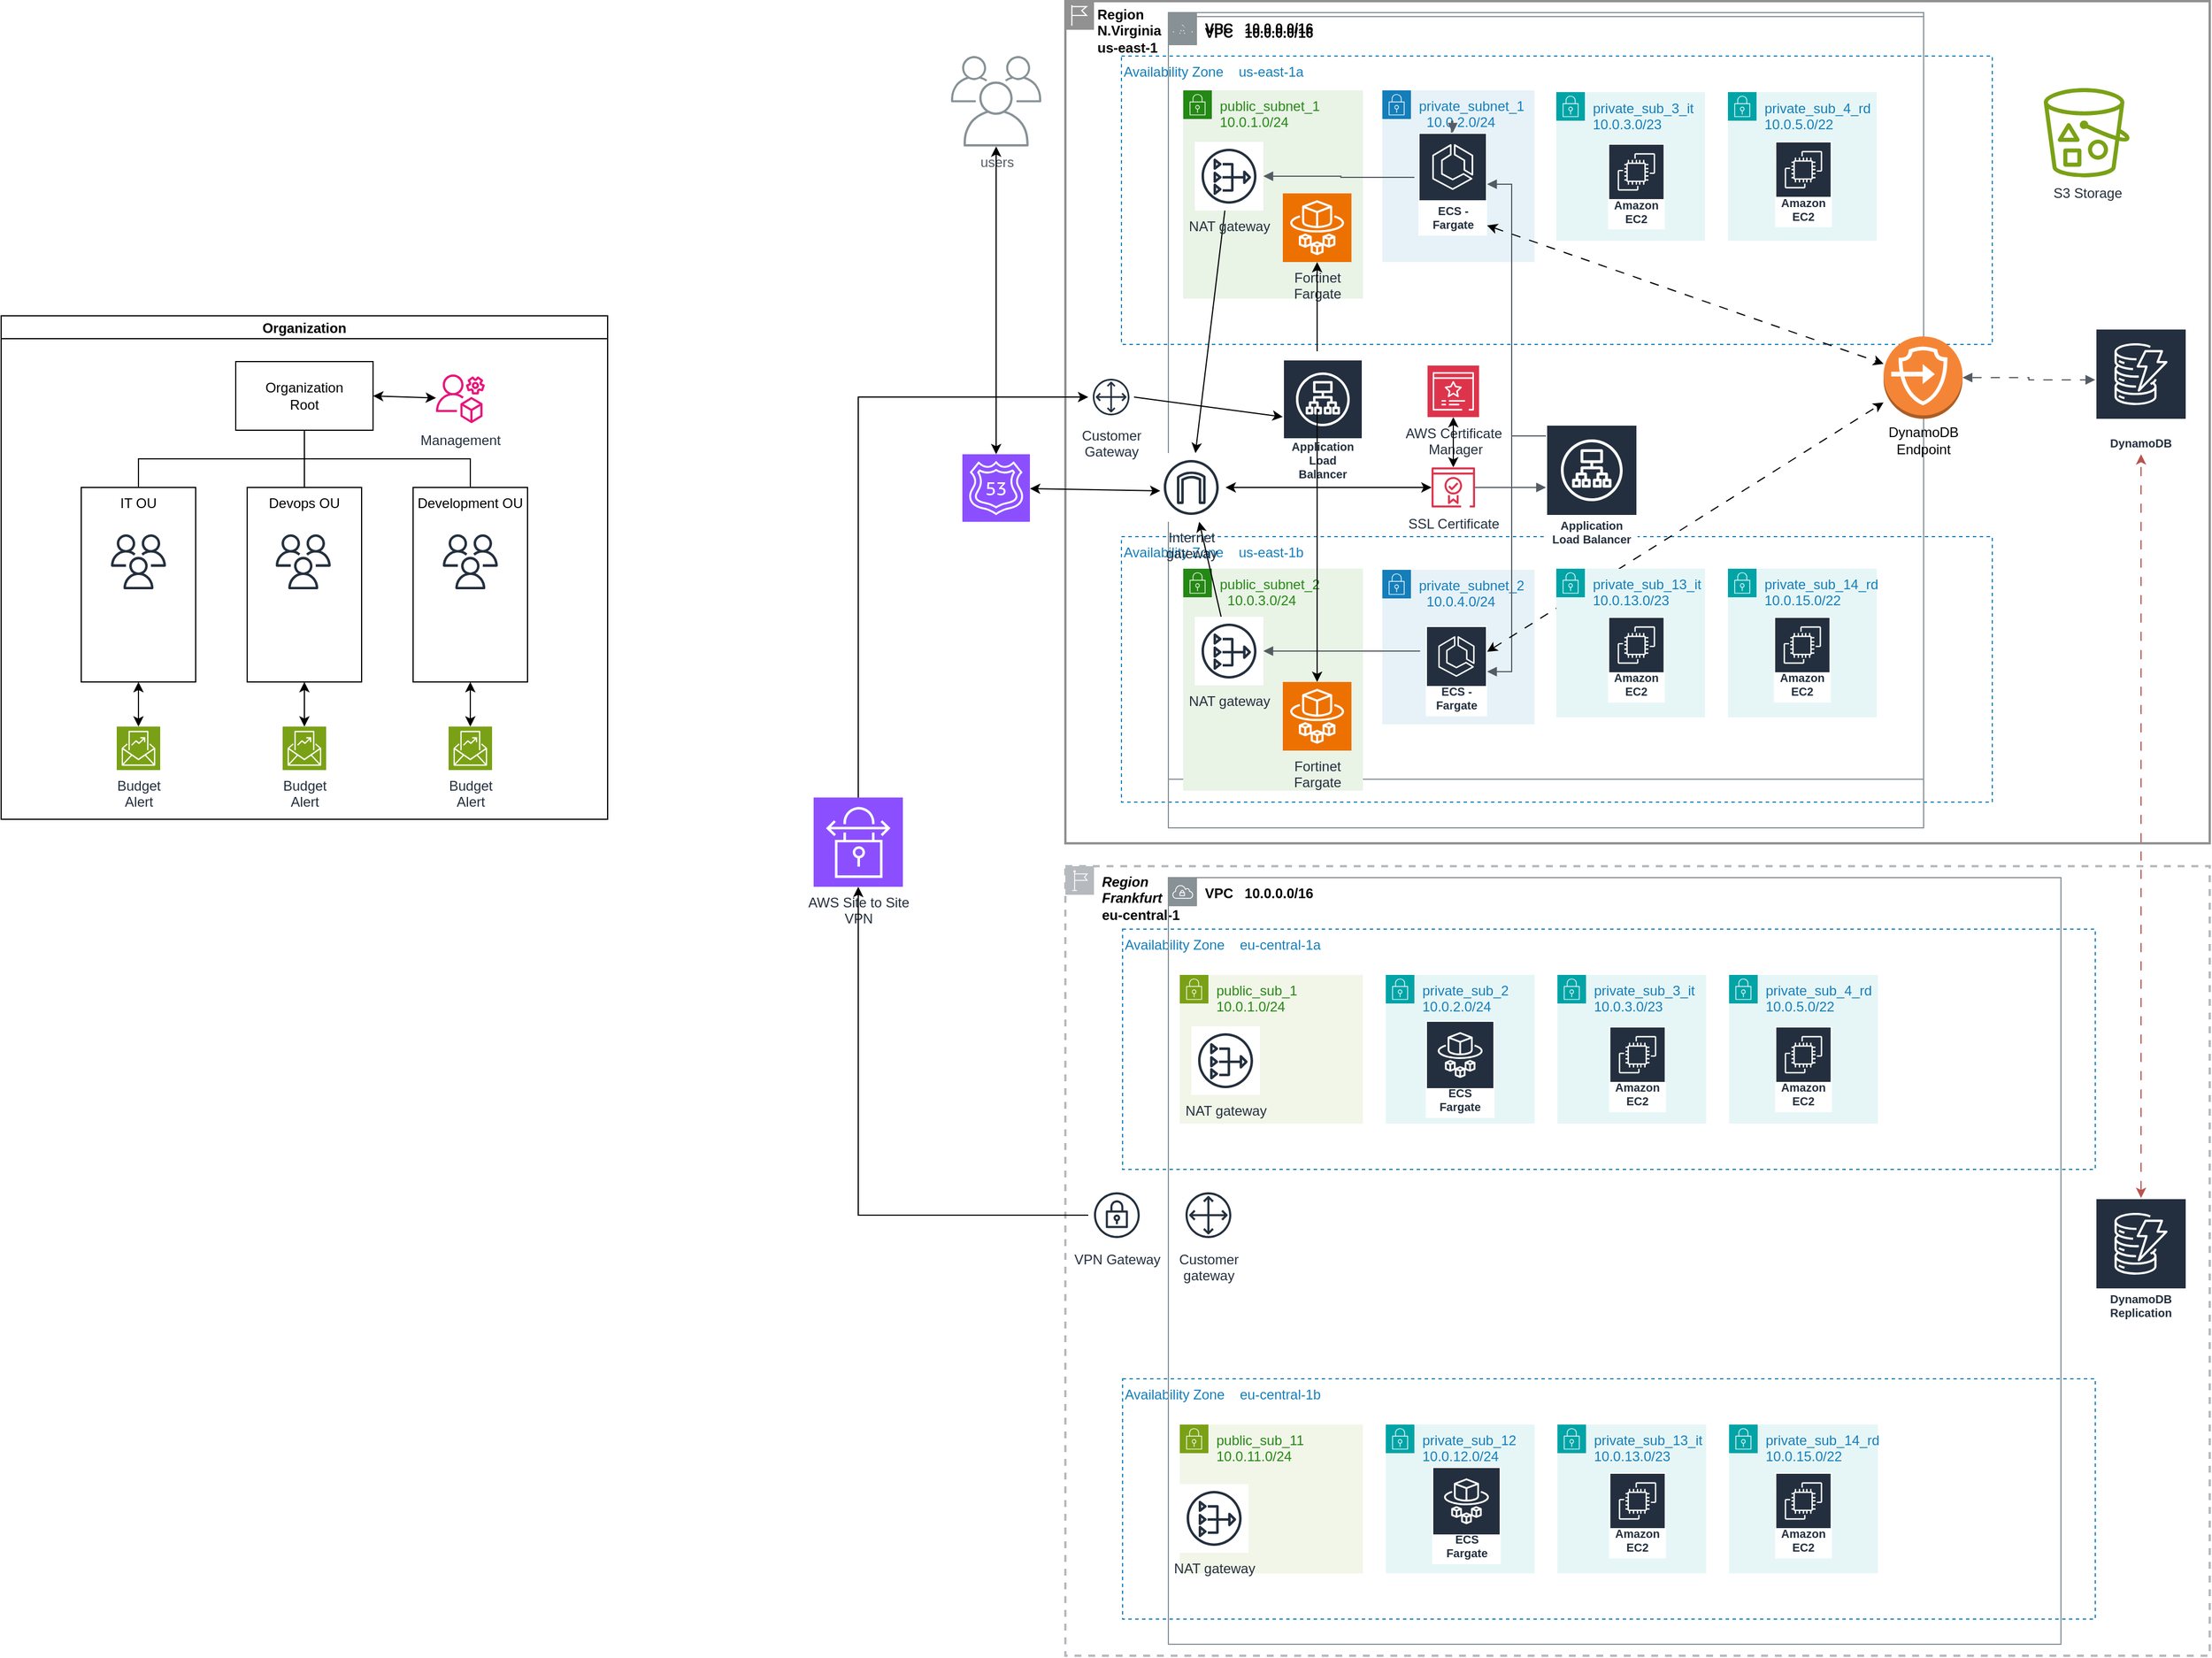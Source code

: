 <mxfile version="24.7.16">
  <diagram name="Page-1" id="aCf4mz3CWXnx07u85e5F">
    <mxGraphModel dx="3513" dy="1090" grid="1" gridSize="10" guides="1" tooltips="1" connect="1" arrows="1" fold="1" page="1" pageScale="1" pageWidth="827" pageHeight="583" math="0" shadow="0">
      <root>
        <mxCell id="0" />
        <mxCell id="1" parent="0" />
        <mxCell id="PfG5eAzSUqIu82yOrAkZ-2" value="&lt;font color=&quot;#000000&quot;&gt;&lt;b&gt;VPC&amp;nbsp; &amp;nbsp;10.0.0.0/16&lt;/b&gt;&lt;/font&gt;" style="sketch=0;outlineConnect=0;gradientColor=none;html=1;whiteSpace=wrap;fontSize=12;fontStyle=0;shape=mxgraph.aws4.group;grIcon=mxgraph.aws4.group_vpc;strokeColor=#879196;fillColor=none;verticalAlign=top;align=left;spacingLeft=30;fontColor=#879196;dashed=0;" parent="1" vertex="1">
          <mxGeometry x="-910" y="54" width="660" height="670" as="geometry" />
        </mxCell>
        <mxCell id="C3LEZmclD4hV7QYWi0aZ-1" value="&lt;b&gt;Region&lt;/b&gt;&lt;div&gt;&lt;b&gt;N.Virginia&lt;/b&gt;&lt;/div&gt;&lt;div&gt;&lt;b&gt;us-east-1&lt;/b&gt;&lt;/div&gt;" style="shape=mxgraph.ibm.box;prType=region;fontStyle=0;verticalAlign=top;align=left;spacingLeft=32;spacingTop=4;fillColor=none;rounded=0;whiteSpace=wrap;html=1;strokeColor=#919191;strokeWidth=2;dashed=0;container=1;spacing=-4;collapsible=0;expand=0;recursiveResize=0;movable=1;" parent="1" vertex="1">
          <mxGeometry x="-1000" y="44" width="1000" height="736" as="geometry" />
        </mxCell>
        <mxCell id="xbgLvKlb90F9djh4Yrgw-6" value="Availability Zone&amp;nbsp; &amp;nbsp;&amp;nbsp;us-east-1a" style="fillColor=none;strokeColor=#147EBA;dashed=1;verticalAlign=top;fontStyle=0;fontColor=#147EBA;whiteSpace=wrap;html=1;align=left;" parent="C3LEZmclD4hV7QYWi0aZ-1" vertex="1">
          <mxGeometry x="49" y="48" width="761" height="252" as="geometry" />
        </mxCell>
        <mxCell id="xbgLvKlb90F9djh4Yrgw-5" value="Availability Zone&amp;nbsp; &amp;nbsp;&amp;nbsp;us-east-1b" style="fillColor=none;strokeColor=#147EBA;dashed=1;verticalAlign=top;fontStyle=0;fontColor=#147EBA;whiteSpace=wrap;html=1;align=left;" parent="C3LEZmclD4hV7QYWi0aZ-1" vertex="1">
          <mxGeometry x="49" y="468" width="761" height="232" as="geometry" />
        </mxCell>
        <mxCell id="C3LEZmclD4hV7QYWi0aZ-2" value="&lt;font color=&quot;#000000&quot;&gt;&lt;b&gt;VPC&amp;nbsp; &amp;nbsp;10.0.0.0/16&lt;/b&gt;&lt;/font&gt;" style="sketch=0;outlineConnect=0;gradientColor=none;html=1;whiteSpace=wrap;fontSize=12;fontStyle=0;shape=mxgraph.aws4.group;grIcon=mxgraph.aws4.group_vpc;strokeColor=#879196;fillColor=none;verticalAlign=top;align=left;spacingLeft=30;fontColor=#879196;dashed=0;" parent="C3LEZmclD4hV7QYWi0aZ-1" vertex="1">
          <mxGeometry x="90" y="13.5" width="660" height="709" as="geometry" />
        </mxCell>
        <mxCell id="C3LEZmclD4hV7QYWi0aZ-3" value="Internet&#xa;gateway" style="sketch=0;outlineConnect=0;fontColor=#232F3E;gradientColor=none;strokeColor=#232F3E;fillColor=#ffffff;dashed=0;verticalLabelPosition=bottom;verticalAlign=top;align=center;html=1;fontSize=12;fontStyle=0;aspect=fixed;shape=mxgraph.aws4.resourceIcon;resIcon=mxgraph.aws4.internet_gateway;" parent="C3LEZmclD4hV7QYWi0aZ-1" vertex="1">
          <mxGeometry x="80" y="395" width="60" height="60" as="geometry" />
        </mxCell>
        <mxCell id="C3LEZmclD4hV7QYWi0aZ-4" value="Application Load Balancer" style="sketch=0;outlineConnect=0;fontColor=#232F3E;gradientColor=none;strokeColor=#ffffff;fillColor=#232F3E;dashed=0;verticalLabelPosition=middle;verticalAlign=bottom;align=center;html=1;whiteSpace=wrap;fontSize=10;fontStyle=1;spacing=3;shape=mxgraph.aws4.productIcon;prIcon=mxgraph.aws4.application_load_balancer;" parent="C3LEZmclD4hV7QYWi0aZ-1" vertex="1">
          <mxGeometry x="420" y="370.0" width="80" height="110" as="geometry" />
        </mxCell>
        <mxCell id="C3LEZmclD4hV7QYWi0aZ-5" value="public_subnet_1&amp;nbsp; &amp;nbsp; 10.0.1.0/24" style="points=[[0,0],[0.25,0],[0.5,0],[0.75,0],[1,0],[1,0.25],[1,0.5],[1,0.75],[1,1],[0.75,1],[0.5,1],[0.25,1],[0,1],[0,0.75],[0,0.5],[0,0.25]];outlineConnect=0;gradientColor=none;html=1;whiteSpace=wrap;fontSize=12;fontStyle=0;container=1;pointerEvents=0;collapsible=0;recursiveResize=0;shape=mxgraph.aws4.group;grIcon=mxgraph.aws4.group_security_group;grStroke=0;strokeColor=#248814;fillColor=#E9F3E6;verticalAlign=top;align=left;spacingLeft=30;fontColor=#248814;dashed=0;" parent="C3LEZmclD4hV7QYWi0aZ-1" vertex="1">
          <mxGeometry x="103" y="78" width="157" height="182" as="geometry" />
        </mxCell>
        <mxCell id="C3LEZmclD4hV7QYWi0aZ-6" value="public_subnet_2&amp;nbsp; &amp;nbsp;&amp;nbsp;10.0.3.0/24" style="points=[[0,0],[0.25,0],[0.5,0],[0.75,0],[1,0],[1,0.25],[1,0.5],[1,0.75],[1,1],[0.75,1],[0.5,1],[0.25,1],[0,1],[0,0.75],[0,0.5],[0,0.25]];outlineConnect=0;gradientColor=none;html=1;whiteSpace=wrap;fontSize=12;fontStyle=0;container=1;pointerEvents=0;collapsible=0;recursiveResize=0;shape=mxgraph.aws4.group;grIcon=mxgraph.aws4.group_security_group;grStroke=0;strokeColor=#248814;fillColor=#E9F3E6;verticalAlign=top;align=left;spacingLeft=30;fontColor=#248814;dashed=0;" parent="C3LEZmclD4hV7QYWi0aZ-1" vertex="1">
          <mxGeometry x="103" y="496" width="157" height="194" as="geometry" />
        </mxCell>
        <mxCell id="05DJVi1TkWHC4ERA7Z5K-2" value="Fortinet&lt;div&gt;&lt;span style=&quot;background-color: initial;&quot;&gt;Fargate&lt;/span&gt;&lt;/div&gt;" style="sketch=0;points=[[0,0,0],[0.25,0,0],[0.5,0,0],[0.75,0,0],[1,0,0],[0,1,0],[0.25,1,0],[0.5,1,0],[0.75,1,0],[1,1,0],[0,0.25,0],[0,0.5,0],[0,0.75,0],[1,0.25,0],[1,0.5,0],[1,0.75,0]];outlineConnect=0;fontColor=#232F3E;fillColor=#ED7100;strokeColor=#ffffff;dashed=0;verticalLabelPosition=bottom;verticalAlign=top;align=center;html=1;fontSize=12;fontStyle=0;aspect=fixed;shape=mxgraph.aws4.resourceIcon;resIcon=mxgraph.aws4.fargate;" vertex="1" parent="C3LEZmclD4hV7QYWi0aZ-6">
          <mxGeometry x="87" y="99" width="60" height="60" as="geometry" />
        </mxCell>
        <mxCell id="C3LEZmclD4hV7QYWi0aZ-9" value="private_subnet_1&amp;nbsp; &amp;nbsp;&amp;nbsp;10.0.2.0/24" style="points=[[0,0],[0.25,0],[0.5,0],[0.75,0],[1,0],[1,0.25],[1,0.5],[1,0.75],[1,1],[0.75,1],[0.5,1],[0.25,1],[0,1],[0,0.75],[0,0.5],[0,0.25]];outlineConnect=0;gradientColor=none;html=1;whiteSpace=wrap;fontSize=12;fontStyle=0;container=1;pointerEvents=0;collapsible=0;recursiveResize=0;shape=mxgraph.aws4.group;grIcon=mxgraph.aws4.group_security_group;grStroke=0;strokeColor=#147EBA;fillColor=#E6F2F8;verticalAlign=top;align=left;spacingLeft=30;fontColor=#147EBA;dashed=0;" parent="C3LEZmclD4hV7QYWi0aZ-1" vertex="1">
          <mxGeometry x="277" y="78" width="133" height="150" as="geometry" />
        </mxCell>
        <mxCell id="C3LEZmclD4hV7QYWi0aZ-24" value="" style="edgeStyle=orthogonalEdgeStyle;html=1;endArrow=none;elbow=vertical;startArrow=block;startFill=1;strokeColor=#545B64;rounded=0;" parent="C3LEZmclD4hV7QYWi0aZ-9" source="C3LEZmclD4hV7QYWi0aZ-10" edge="1">
          <mxGeometry width="100" relative="1" as="geometry">
            <mxPoint x="-90" y="64.5" as="sourcePoint" />
            <mxPoint x="60" y="64.5" as="targetPoint" />
            <Array as="points" />
          </mxGeometry>
        </mxCell>
        <mxCell id="C3LEZmclD4hV7QYWi0aZ-10" value="ECS - Fargate" style="sketch=0;outlineConnect=0;fontColor=#232F3E;gradientColor=none;strokeColor=#ffffff;fillColor=#232F3E;dashed=0;verticalLabelPosition=middle;verticalAlign=bottom;align=center;html=1;whiteSpace=wrap;fontSize=10;fontStyle=1;spacing=3;shape=mxgraph.aws4.productIcon;prIcon=mxgraph.aws4.ecs;" parent="C3LEZmclD4hV7QYWi0aZ-9" vertex="1">
          <mxGeometry x="31.5" y="37" width="60" height="90" as="geometry" />
        </mxCell>
        <mxCell id="C3LEZmclD4hV7QYWi0aZ-11" value="DynamoDB" style="sketch=0;outlineConnect=0;fontColor=#232F3E;gradientColor=none;strokeColor=#ffffff;fillColor=#232F3E;dashed=0;verticalLabelPosition=middle;verticalAlign=bottom;align=center;html=1;whiteSpace=wrap;fontSize=10;fontStyle=1;spacing=3;shape=mxgraph.aws4.productIcon;prIcon=mxgraph.aws4.dynamodb;" parent="C3LEZmclD4hV7QYWi0aZ-1" vertex="1">
          <mxGeometry x="900" y="286" width="80" height="110" as="geometry" />
        </mxCell>
        <mxCell id="C3LEZmclD4hV7QYWi0aZ-14" value="" style="group" parent="C3LEZmclD4hV7QYWi0aZ-1" vertex="1" connectable="0">
          <mxGeometry x="715" y="293" width="69" height="106" as="geometry" />
        </mxCell>
        <mxCell id="C3LEZmclD4hV7QYWi0aZ-12" value="" style="outlineConnect=0;dashed=0;verticalLabelPosition=bottom;verticalAlign=top;align=center;html=1;shape=mxgraph.aws3.endpoints;fillColor=#F58536;gradientColor=none;" parent="C3LEZmclD4hV7QYWi0aZ-14" vertex="1">
          <mxGeometry width="69" height="72" as="geometry" />
        </mxCell>
        <mxCell id="C3LEZmclD4hV7QYWi0aZ-13" value="DynamoDB Endpoint" style="text;html=1;strokeColor=none;fillColor=none;align=center;verticalAlign=middle;whiteSpace=wrap;rounded=0;" parent="C3LEZmclD4hV7QYWi0aZ-14" vertex="1">
          <mxGeometry x="4.5" y="76" width="60" height="30" as="geometry" />
        </mxCell>
        <mxCell id="C3LEZmclD4hV7QYWi0aZ-15" value="private_subnet_2&amp;nbsp; &amp;nbsp;&amp;nbsp;10.0.4.0/24" style="points=[[0,0],[0.25,0],[0.5,0],[0.75,0],[1,0],[1,0.25],[1,0.5],[1,0.75],[1,1],[0.75,1],[0.5,1],[0.25,1],[0,1],[0,0.75],[0,0.5],[0,0.25]];outlineConnect=0;gradientColor=none;html=1;whiteSpace=wrap;fontSize=12;fontStyle=0;container=1;pointerEvents=0;collapsible=0;recursiveResize=0;shape=mxgraph.aws4.group;grIcon=mxgraph.aws4.group_security_group;grStroke=0;strokeColor=#147EBA;fillColor=#E6F2F8;verticalAlign=top;align=left;spacingLeft=30;fontColor=#147EBA;dashed=0;" parent="C3LEZmclD4hV7QYWi0aZ-1" vertex="1">
          <mxGeometry x="277" y="497" width="133" height="135" as="geometry" />
        </mxCell>
        <mxCell id="C3LEZmclD4hV7QYWi0aZ-16" value="ECS - Fargate" style="sketch=0;outlineConnect=0;fontColor=#232F3E;gradientColor=none;strokeColor=#ffffff;fillColor=#232F3E;dashed=0;verticalLabelPosition=middle;verticalAlign=bottom;align=center;html=1;whiteSpace=wrap;fontSize=10;fontStyle=1;spacing=3;shape=mxgraph.aws4.productIcon;prIcon=mxgraph.aws4.ecs;" parent="C3LEZmclD4hV7QYWi0aZ-15" vertex="1">
          <mxGeometry x="38" y="49" width="53.5" height="79" as="geometry" />
        </mxCell>
        <mxCell id="C3LEZmclD4hV7QYWi0aZ-19" value="" style="edgeStyle=orthogonalEdgeStyle;html=1;endArrow=block;elbow=vertical;startArrow=none;endFill=1;strokeColor=#545B64;rounded=0;" parent="C3LEZmclD4hV7QYWi0aZ-1" source="xbgLvKlb90F9djh4Yrgw-1" target="C3LEZmclD4hV7QYWi0aZ-4" edge="1">
          <mxGeometry width="100" relative="1" as="geometry">
            <mxPoint x="230" y="283" as="sourcePoint" />
            <mxPoint x="190" y="270" as="targetPoint" />
          </mxGeometry>
        </mxCell>
        <mxCell id="C3LEZmclD4hV7QYWi0aZ-20" value="" style="edgeStyle=orthogonalEdgeStyle;html=1;endArrow=block;elbow=vertical;startArrow=none;endFill=1;strokeColor=#545B64;rounded=0;" parent="C3LEZmclD4hV7QYWi0aZ-1" source="C3LEZmclD4hV7QYWi0aZ-4" target="C3LEZmclD4hV7QYWi0aZ-10" edge="1">
          <mxGeometry width="100" relative="1" as="geometry">
            <mxPoint x="280" y="269.5" as="sourcePoint" />
            <mxPoint x="380" y="269.5" as="targetPoint" />
            <Array as="points">
              <mxPoint x="390" y="380" />
              <mxPoint x="390" y="160" />
            </Array>
          </mxGeometry>
        </mxCell>
        <mxCell id="C3LEZmclD4hV7QYWi0aZ-21" value="" style="edgeStyle=orthogonalEdgeStyle;html=1;endArrow=block;elbow=vertical;startArrow=none;endFill=1;strokeColor=#545B64;rounded=0;" parent="C3LEZmclD4hV7QYWi0aZ-1" source="C3LEZmclD4hV7QYWi0aZ-4" target="C3LEZmclD4hV7QYWi0aZ-16" edge="1">
          <mxGeometry width="100" relative="1" as="geometry">
            <mxPoint x="522.5" y="386" as="sourcePoint" />
            <mxPoint x="390" y="497" as="targetPoint" />
            <Array as="points">
              <mxPoint x="390" y="380" />
              <mxPoint x="390" y="586" />
            </Array>
          </mxGeometry>
        </mxCell>
        <mxCell id="C3LEZmclD4hV7QYWi0aZ-23" value="" style="edgeStyle=orthogonalEdgeStyle;html=1;endArrow=none;elbow=vertical;startArrow=block;startFill=1;strokeColor=#545B64;rounded=0;" parent="C3LEZmclD4hV7QYWi0aZ-1" source="C3LEZmclD4hV7QYWi0aZ-8" edge="1">
          <mxGeometry width="100" relative="1" as="geometry">
            <mxPoint x="248" y="568" as="sourcePoint" />
            <mxPoint x="310" y="568" as="targetPoint" />
            <Array as="points" />
          </mxGeometry>
        </mxCell>
        <mxCell id="C3LEZmclD4hV7QYWi0aZ-29" value="" style="endArrow=classic;startArrow=classic;html=1;rounded=0;flowAnimation=1;" parent="C3LEZmclD4hV7QYWi0aZ-1" source="C3LEZmclD4hV7QYWi0aZ-16" target="C3LEZmclD4hV7QYWi0aZ-12" edge="1">
          <mxGeometry width="50" height="50" relative="1" as="geometry">
            <mxPoint x="500" y="267.5" as="sourcePoint" />
            <mxPoint x="580" y="313" as="targetPoint" />
          </mxGeometry>
        </mxCell>
        <mxCell id="C3LEZmclD4hV7QYWi0aZ-30" value="" style="edgeStyle=orthogonalEdgeStyle;html=1;endArrow=block;elbow=vertical;startArrow=block;startFill=1;endFill=1;strokeColor=#545B64;rounded=0;entryX=0;entryY=0.409;entryDx=0;entryDy=0;entryPerimeter=0;exitX=1;exitY=0.5;exitDx=0;exitDy=0;exitPerimeter=0;flowAnimation=1;" parent="C3LEZmclD4hV7QYWi0aZ-1" source="C3LEZmclD4hV7QYWi0aZ-12" target="C3LEZmclD4hV7QYWi0aZ-11" edge="1">
          <mxGeometry width="100" relative="1" as="geometry">
            <mxPoint x="640" y="290" as="sourcePoint" />
            <mxPoint x="700" y="290" as="targetPoint" />
          </mxGeometry>
        </mxCell>
        <mxCell id="C3LEZmclD4hV7QYWi0aZ-28" value="" style="endArrow=classic;startArrow=classic;html=1;rounded=0;exitX=1;exitY=0.9;exitDx=0;exitDy=0;exitPerimeter=0;flowAnimation=1;" parent="C3LEZmclD4hV7QYWi0aZ-1" source="C3LEZmclD4hV7QYWi0aZ-10" target="C3LEZmclD4hV7QYWi0aZ-12" edge="1">
          <mxGeometry width="50" height="50" relative="1" as="geometry">
            <mxPoint x="490" y="220" as="sourcePoint" />
            <mxPoint x="540" y="170" as="targetPoint" />
          </mxGeometry>
        </mxCell>
        <mxCell id="C3LEZmclD4hV7QYWi0aZ-27" value="" style="endArrow=classic;html=1;rounded=0;" parent="C3LEZmclD4hV7QYWi0aZ-1" source="C3LEZmclD4hV7QYWi0aZ-8" target="C3LEZmclD4hV7QYWi0aZ-3" edge="1">
          <mxGeometry width="50" height="50" relative="1" as="geometry">
            <mxPoint x="200" y="410" as="sourcePoint" />
            <mxPoint x="250" y="360" as="targetPoint" />
          </mxGeometry>
        </mxCell>
        <mxCell id="C3LEZmclD4hV7QYWi0aZ-26" value="" style="endArrow=classic;html=1;rounded=0;" parent="C3LEZmclD4hV7QYWi0aZ-1" source="C3LEZmclD4hV7QYWi0aZ-7" target="C3LEZmclD4hV7QYWi0aZ-3" edge="1">
          <mxGeometry width="50" height="50" relative="1" as="geometry">
            <mxPoint x="200" y="166.25" as="sourcePoint" />
            <mxPoint x="110" y="143.75" as="targetPoint" />
          </mxGeometry>
        </mxCell>
        <mxCell id="xbgLvKlb90F9djh4Yrgw-1" value="SSL Certificate" style="sketch=0;outlineConnect=0;fontColor=#232F3E;gradientColor=none;fillColor=#DD344C;strokeColor=none;dashed=0;verticalLabelPosition=bottom;verticalAlign=top;align=center;html=1;fontSize=12;fontStyle=0;aspect=fixed;pointerEvents=1;shape=mxgraph.aws4.certificate_manager_2;" parent="C3LEZmclD4hV7QYWi0aZ-1" vertex="1">
          <mxGeometry x="320" y="407.46" width="38" height="35.08" as="geometry" />
        </mxCell>
        <mxCell id="xbgLvKlb90F9djh4Yrgw-3" value="" style="endArrow=classic;startArrow=classic;html=1;rounded=0;" parent="C3LEZmclD4hV7QYWi0aZ-1" source="xbgLvKlb90F9djh4Yrgw-1" target="C3LEZmclD4hV7QYWi0aZ-3" edge="1">
          <mxGeometry width="50" height="50" relative="1" as="geometry">
            <mxPoint x="120" y="355" as="sourcePoint" />
            <mxPoint x="-20" y="675" as="targetPoint" />
          </mxGeometry>
        </mxCell>
        <mxCell id="xbgLvKlb90F9djh4Yrgw-2" value="AWS Certificate&lt;div&gt;&amp;nbsp;Manager&lt;/div&gt;" style="sketch=0;points=[[0,0,0],[0.25,0,0],[0.5,0,0],[0.75,0,0],[1,0,0],[0,1,0],[0.25,1,0],[0.5,1,0],[0.75,1,0],[1,1,0],[0,0.25,0],[0,0.5,0],[0,0.75,0],[1,0.25,0],[1,0.5,0],[1,0.75,0]];outlineConnect=0;fontColor=#232F3E;fillColor=#DD344C;strokeColor=#ffffff;dashed=0;verticalLabelPosition=bottom;verticalAlign=top;align=center;html=1;fontSize=12;fontStyle=0;aspect=fixed;shape=mxgraph.aws4.resourceIcon;resIcon=mxgraph.aws4.certificate_manager_3;" parent="C3LEZmclD4hV7QYWi0aZ-1" vertex="1">
          <mxGeometry x="316.5" y="318.5" width="45" height="45" as="geometry" />
        </mxCell>
        <mxCell id="xbgLvKlb90F9djh4Yrgw-4" value="" style="endArrow=classic;startArrow=classic;html=1;rounded=0;" parent="C3LEZmclD4hV7QYWi0aZ-1" source="xbgLvKlb90F9djh4Yrgw-2" target="xbgLvKlb90F9djh4Yrgw-1" edge="1">
          <mxGeometry width="50" height="50" relative="1" as="geometry">
            <mxPoint x="409" y="458" as="sourcePoint" />
            <mxPoint x="459" y="408" as="targetPoint" />
          </mxGeometry>
        </mxCell>
        <mxCell id="VjsCKAV40tYy3i-xvCUT-4" value="S3 Storage" style="sketch=0;outlineConnect=0;fontColor=#232F3E;gradientColor=none;fillColor=#7AA116;strokeColor=none;dashed=0;verticalLabelPosition=bottom;verticalAlign=top;align=center;html=1;fontSize=12;fontStyle=0;aspect=fixed;pointerEvents=1;shape=mxgraph.aws4.bucket_with_objects;" parent="C3LEZmclD4hV7QYWi0aZ-1" vertex="1">
          <mxGeometry x="855" y="76" width="75" height="78" as="geometry" />
        </mxCell>
        <mxCell id="C3LEZmclD4hV7QYWi0aZ-7" value="NAT gateway" style="sketch=0;outlineConnect=0;fontColor=#232F3E;gradientColor=none;strokeColor=#232F3E;fillColor=#ffffff;dashed=0;verticalLabelPosition=bottom;verticalAlign=top;align=center;html=1;fontSize=12;fontStyle=0;aspect=fixed;shape=mxgraph.aws4.resourceIcon;resIcon=mxgraph.aws4.nat_gateway;" parent="C3LEZmclD4hV7QYWi0aZ-1" vertex="1">
          <mxGeometry x="113" y="123" width="60" height="60" as="geometry" />
        </mxCell>
        <mxCell id="C3LEZmclD4hV7QYWi0aZ-8" value="NAT gateway" style="sketch=0;outlineConnect=0;fontColor=#232F3E;gradientColor=none;strokeColor=#232F3E;fillColor=#ffffff;dashed=0;verticalLabelPosition=bottom;verticalAlign=top;align=center;html=1;fontSize=12;fontStyle=0;aspect=fixed;shape=mxgraph.aws4.resourceIcon;resIcon=mxgraph.aws4.nat_gateway;" parent="C3LEZmclD4hV7QYWi0aZ-1" vertex="1">
          <mxGeometry x="113" y="538" width="60" height="60" as="geometry" />
        </mxCell>
        <mxCell id="PfG5eAzSUqIu82yOrAkZ-40" value="" style="edgeStyle=orthogonalEdgeStyle;html=1;endArrow=none;elbow=vertical;startArrow=block;startFill=1;strokeColor=#545B64;rounded=0;entryX=-0.058;entryY=0.433;entryDx=0;entryDy=0;entryPerimeter=0;" parent="C3LEZmclD4hV7QYWi0aZ-1" source="C3LEZmclD4hV7QYWi0aZ-7" target="C3LEZmclD4hV7QYWi0aZ-10" edge="1">
          <mxGeometry width="100" relative="1" as="geometry">
            <mxPoint x="248" y="154" as="sourcePoint" />
            <mxPoint x="-386" y="264.5" as="targetPoint" />
            <Array as="points" />
          </mxGeometry>
        </mxCell>
        <mxCell id="PfG5eAzSUqIu82yOrAkZ-41" value="private_&lt;span style=&quot;background-color: initial;&quot;&gt;sub_3_it&lt;/span&gt;&lt;div&gt;&lt;span style=&quot;background-color: initial;&quot;&gt;10.0.3.0/23&lt;/span&gt;&lt;/div&gt;" style="points=[[0,0],[0.25,0],[0.5,0],[0.75,0],[1,0],[1,0.25],[1,0.5],[1,0.75],[1,1],[0.75,1],[0.5,1],[0.25,1],[0,1],[0,0.75],[0,0.5],[0,0.25]];outlineConnect=0;gradientColor=none;html=1;whiteSpace=wrap;fontSize=12;fontStyle=0;container=1;pointerEvents=0;collapsible=0;recursiveResize=0;shape=mxgraph.aws4.group;grIcon=mxgraph.aws4.group_security_group;grStroke=0;strokeColor=#00A4A6;fillColor=#E6F6F7;verticalAlign=top;align=left;spacingLeft=30;fontColor=#147EBA;dashed=0;" parent="C3LEZmclD4hV7QYWi0aZ-1" vertex="1">
          <mxGeometry x="429" y="79.5" width="130" height="130" as="geometry" />
        </mxCell>
        <mxCell id="PfG5eAzSUqIu82yOrAkZ-42" value="Amazon EC2" style="sketch=0;outlineConnect=0;fontColor=#232F3E;gradientColor=none;strokeColor=#ffffff;fillColor=#232F3E;dashed=0;verticalLabelPosition=middle;verticalAlign=bottom;align=center;html=1;whiteSpace=wrap;fontSize=10;fontStyle=1;spacing=3;shape=mxgraph.aws4.productIcon;prIcon=mxgraph.aws4.ec2;" parent="PfG5eAzSUqIu82yOrAkZ-41" vertex="1">
          <mxGeometry x="45.25" y="45" width="49.5" height="75" as="geometry" />
        </mxCell>
        <mxCell id="PfG5eAzSUqIu82yOrAkZ-43" value="private_&lt;span style=&quot;background-color: initial;&quot;&gt;sub_4_rd&lt;/span&gt;&lt;div&gt;&lt;span style=&quot;background-color: initial;&quot;&gt;10.0.5.0/22&lt;/span&gt;&lt;/div&gt;" style="points=[[0,0],[0.25,0],[0.5,0],[0.75,0],[1,0],[1,0.25],[1,0.5],[1,0.75],[1,1],[0.75,1],[0.5,1],[0.25,1],[0,1],[0,0.75],[0,0.5],[0,0.25]];outlineConnect=0;gradientColor=none;html=1;whiteSpace=wrap;fontSize=12;fontStyle=0;container=1;pointerEvents=0;collapsible=0;recursiveResize=0;shape=mxgraph.aws4.group;grIcon=mxgraph.aws4.group_security_group;grStroke=0;strokeColor=#00A4A6;fillColor=#E6F6F7;verticalAlign=top;align=left;spacingLeft=30;fontColor=#147EBA;dashed=0;" parent="C3LEZmclD4hV7QYWi0aZ-1" vertex="1">
          <mxGeometry x="579" y="79.5" width="130" height="130" as="geometry" />
        </mxCell>
        <mxCell id="PfG5eAzSUqIu82yOrAkZ-56" value="Amazon EC2" style="sketch=0;outlineConnect=0;fontColor=#232F3E;gradientColor=none;strokeColor=#ffffff;fillColor=#232F3E;dashed=0;verticalLabelPosition=middle;verticalAlign=bottom;align=center;html=1;whiteSpace=wrap;fontSize=10;fontStyle=1;spacing=3;shape=mxgraph.aws4.productIcon;prIcon=mxgraph.aws4.ec2;" parent="PfG5eAzSUqIu82yOrAkZ-43" vertex="1">
          <mxGeometry x="41.25" y="43" width="49.5" height="75" as="geometry" />
        </mxCell>
        <mxCell id="PfG5eAzSUqIu82yOrAkZ-44" value="private_sub_13_it&lt;div&gt;10.0.13.0/23&lt;/div&gt;" style="points=[[0,0],[0.25,0],[0.5,0],[0.75,0],[1,0],[1,0.25],[1,0.5],[1,0.75],[1,1],[0.75,1],[0.5,1],[0.25,1],[0,1],[0,0.75],[0,0.5],[0,0.25]];outlineConnect=0;gradientColor=none;html=1;whiteSpace=wrap;fontSize=12;fontStyle=0;container=1;pointerEvents=0;collapsible=0;recursiveResize=0;shape=mxgraph.aws4.group;grIcon=mxgraph.aws4.group_security_group;grStroke=0;strokeColor=#00A4A6;fillColor=#E6F6F7;verticalAlign=top;align=left;spacingLeft=30;fontColor=#147EBA;dashed=0;" parent="C3LEZmclD4hV7QYWi0aZ-1" vertex="1">
          <mxGeometry x="429" y="496" width="130" height="130" as="geometry" />
        </mxCell>
        <mxCell id="PfG5eAzSUqIu82yOrAkZ-45" value="Amazon EC2" style="sketch=0;outlineConnect=0;fontColor=#232F3E;gradientColor=none;strokeColor=#ffffff;fillColor=#232F3E;dashed=0;verticalLabelPosition=middle;verticalAlign=bottom;align=center;html=1;whiteSpace=wrap;fontSize=10;fontStyle=1;spacing=3;shape=mxgraph.aws4.productIcon;prIcon=mxgraph.aws4.ec2;" parent="PfG5eAzSUqIu82yOrAkZ-44" vertex="1">
          <mxGeometry x="45.25" y="42" width="49.5" height="75" as="geometry" />
        </mxCell>
        <mxCell id="PfG5eAzSUqIu82yOrAkZ-46" value="private_&lt;span style=&quot;background-color: initial;&quot;&gt;sub_14_rd&lt;/span&gt;&lt;div&gt;&lt;span style=&quot;background-color: initial;&quot;&gt;10.0.15.0/22&lt;/span&gt;&lt;/div&gt;" style="points=[[0,0],[0.25,0],[0.5,0],[0.75,0],[1,0],[1,0.25],[1,0.5],[1,0.75],[1,1],[0.75,1],[0.5,1],[0.25,1],[0,1],[0,0.75],[0,0.5],[0,0.25]];outlineConnect=0;gradientColor=none;html=1;whiteSpace=wrap;fontSize=12;fontStyle=0;container=1;pointerEvents=0;collapsible=0;recursiveResize=0;shape=mxgraph.aws4.group;grIcon=mxgraph.aws4.group_security_group;grStroke=0;strokeColor=#00A4A6;fillColor=#E6F6F7;verticalAlign=top;align=left;spacingLeft=30;fontColor=#147EBA;dashed=0;" parent="C3LEZmclD4hV7QYWi0aZ-1" vertex="1">
          <mxGeometry x="579" y="496" width="130" height="130" as="geometry" />
        </mxCell>
        <mxCell id="PfG5eAzSUqIu82yOrAkZ-47" value="Amazon EC2" style="sketch=0;outlineConnect=0;fontColor=#232F3E;gradientColor=none;strokeColor=#ffffff;fillColor=#232F3E;dashed=0;verticalLabelPosition=middle;verticalAlign=bottom;align=center;html=1;whiteSpace=wrap;fontSize=10;fontStyle=1;spacing=3;shape=mxgraph.aws4.productIcon;prIcon=mxgraph.aws4.ec2;" parent="PfG5eAzSUqIu82yOrAkZ-46" vertex="1">
          <mxGeometry x="40.25" y="42" width="49.5" height="75" as="geometry" />
        </mxCell>
        <mxCell id="PfG5eAzSUqIu82yOrAkZ-49" value="Customer&lt;br&gt;Gateway" style="sketch=0;outlineConnect=0;fontColor=#232F3E;gradientColor=none;strokeColor=#232F3E;fillColor=#ffffff;dashed=0;verticalLabelPosition=bottom;verticalAlign=top;align=center;html=1;fontSize=12;fontStyle=0;aspect=fixed;shape=mxgraph.aws4.resourceIcon;resIcon=mxgraph.aws4.customer_gateway;" parent="C3LEZmclD4hV7QYWi0aZ-1" vertex="1">
          <mxGeometry x="20" y="326" width="40" height="40" as="geometry" />
        </mxCell>
        <mxCell id="05DJVi1TkWHC4ERA7Z5K-1" value="Fortinet&lt;div&gt;Fargate&lt;/div&gt;" style="sketch=0;points=[[0,0,0],[0.25,0,0],[0.5,0,0],[0.75,0,0],[1,0,0],[0,1,0],[0.25,1,0],[0.5,1,0],[0.75,1,0],[1,1,0],[0,0.25,0],[0,0.5,0],[0,0.75,0],[1,0.25,0],[1,0.5,0],[1,0.75,0]];outlineConnect=0;fontColor=#232F3E;fillColor=#ED7100;strokeColor=#ffffff;dashed=0;verticalLabelPosition=bottom;verticalAlign=top;align=center;html=1;fontSize=12;fontStyle=0;aspect=fixed;shape=mxgraph.aws4.resourceIcon;resIcon=mxgraph.aws4.fargate;" vertex="1" parent="C3LEZmclD4hV7QYWi0aZ-1">
          <mxGeometry x="190" y="168" width="60" height="60" as="geometry" />
        </mxCell>
        <mxCell id="05DJVi1TkWHC4ERA7Z5K-4" value="&lt;div&gt;&lt;br&gt;&lt;/div&gt;Application Load Balancer" style="sketch=0;outlineConnect=0;fontColor=#232F3E;gradientColor=none;strokeColor=#ffffff;fillColor=#232F3E;dashed=0;verticalLabelPosition=middle;verticalAlign=bottom;align=center;html=1;whiteSpace=wrap;fontSize=10;fontStyle=1;spacing=3;shape=mxgraph.aws4.productIcon;prIcon=mxgraph.aws4.application_load_balancer;" vertex="1" parent="C3LEZmclD4hV7QYWi0aZ-1">
          <mxGeometry x="190" y="313" width="70" height="110" as="geometry" />
        </mxCell>
        <mxCell id="05DJVi1TkWHC4ERA7Z5K-5" value="" style="endArrow=classic;html=1;rounded=0;exitX=1;exitY=0.5;exitDx=0;exitDy=0;exitPerimeter=0;" edge="1" parent="C3LEZmclD4hV7QYWi0aZ-1" source="PfG5eAzSUqIu82yOrAkZ-49" target="05DJVi1TkWHC4ERA7Z5K-4">
          <mxGeometry width="50" height="50" relative="1" as="geometry">
            <mxPoint x="100" y="596" as="sourcePoint" />
            <mxPoint x="150" y="366" as="targetPoint" />
          </mxGeometry>
        </mxCell>
        <mxCell id="05DJVi1TkWHC4ERA7Z5K-7" value="" style="endArrow=classic;html=1;rounded=0;" edge="1" parent="C3LEZmclD4hV7QYWi0aZ-1" target="05DJVi1TkWHC4ERA7Z5K-1">
          <mxGeometry width="50" height="50" relative="1" as="geometry">
            <mxPoint x="220" y="306" as="sourcePoint" />
            <mxPoint x="277" y="240" as="targetPoint" />
          </mxGeometry>
        </mxCell>
        <mxCell id="05DJVi1TkWHC4ERA7Z5K-8" value="" style="endArrow=classic;html=1;rounded=0;entryX=0.5;entryY=0;entryDx=0;entryDy=0;entryPerimeter=0;" edge="1" parent="C3LEZmclD4hV7QYWi0aZ-1" target="05DJVi1TkWHC4ERA7Z5K-2">
          <mxGeometry width="50" height="50" relative="1" as="geometry">
            <mxPoint x="220" y="356" as="sourcePoint" />
            <mxPoint x="270" y="306" as="targetPoint" />
          </mxGeometry>
        </mxCell>
        <mxCell id="VjsCKAV40tYy3i-xvCUT-1" value="&lt;i style=&quot;&quot;&gt;&lt;font color=&quot;#000000&quot;&gt;&lt;b&gt;Region&lt;/b&gt;&lt;/font&gt;&lt;/i&gt;&lt;div&gt;&lt;font color=&quot;#000000&quot;&gt;&lt;b&gt;&lt;i&gt;Frankfurt&lt;br&gt;&lt;/i&gt;&lt;/b&gt;&lt;/font&gt;&lt;div&gt;&lt;font color=&quot;#000000&quot;&gt;&lt;b&gt;eu-central-1&lt;/b&gt;&lt;/font&gt;&lt;/div&gt;&lt;/div&gt;" style="sketch=0;outlineConnect=0;gradientColor=none;html=1;whiteSpace=wrap;fontSize=12;fontStyle=0;shape=mxgraph.aws4.group;grIcon=mxgraph.aws4.group_region;strokeColor=#B6BABF;fillColor=none;verticalAlign=top;align=left;spacingLeft=30;fontColor=#B6BABF;dashed=1;strokeWidth=2;" parent="1" vertex="1">
          <mxGeometry x="-1000" y="800" width="1000" height="690" as="geometry" />
        </mxCell>
        <mxCell id="PfG5eAzSUqIu82yOrAkZ-5" value="Availability Zone&amp;nbsp; &amp;nbsp; eu-central-1b" style="fillColor=none;strokeColor=#147EBA;dashed=1;verticalAlign=top;fontStyle=0;fontColor=#147EBA;whiteSpace=wrap;html=1;align=left;" parent="1" vertex="1">
          <mxGeometry x="-950" y="1248" width="850" height="210" as="geometry" />
        </mxCell>
        <mxCell id="PfG5eAzSUqIu82yOrAkZ-4" value="Availability Zone&amp;nbsp; &amp;nbsp; eu-central-1a" style="fillColor=none;strokeColor=#147EBA;dashed=1;verticalAlign=top;fontStyle=0;fontColor=#147EBA;whiteSpace=wrap;html=1;align=left;" parent="1" vertex="1">
          <mxGeometry x="-950" y="855" width="850" height="210" as="geometry" />
        </mxCell>
        <mxCell id="PfG5eAzSUqIu82yOrAkZ-3" value="&lt;font color=&quot;#000000&quot;&gt;&lt;b&gt;VPC&amp;nbsp; &amp;nbsp;10.0.0.0/16&lt;/b&gt;&lt;/font&gt;" style="sketch=0;outlineConnect=0;gradientColor=none;html=1;whiteSpace=wrap;fontSize=12;fontStyle=0;shape=mxgraph.aws4.group;grIcon=mxgraph.aws4.group_vpc;strokeColor=#879196;fillColor=none;verticalAlign=top;align=left;spacingLeft=30;fontColor=#879196;dashed=0;" parent="1" vertex="1">
          <mxGeometry x="-910" y="810" width="780" height="670" as="geometry" />
        </mxCell>
        <mxCell id="C3LEZmclD4hV7QYWi0aZ-31" value="users" style="sketch=0;outlineConnect=0;gradientColor=none;fontColor=#545B64;strokeColor=none;fillColor=#879196;dashed=0;verticalLabelPosition=bottom;verticalAlign=top;align=center;html=1;fontSize=12;fontStyle=0;aspect=fixed;shape=mxgraph.aws4.illustration_users;pointerEvents=1" parent="1" vertex="1">
          <mxGeometry x="-1100" y="92" width="79" height="79" as="geometry" />
        </mxCell>
        <mxCell id="2mT4hJTFJCS7-FjS-mQA-1" value="" style="sketch=0;points=[[0,0,0],[0.25,0,0],[0.5,0,0],[0.75,0,0],[1,0,0],[0,1,0],[0.25,1,0],[0.5,1,0],[0.75,1,0],[1,1,0],[0,0.25,0],[0,0.5,0],[0,0.75,0],[1,0.25,0],[1,0.5,0],[1,0.75,0]];outlineConnect=0;fontColor=#232F3E;fillColor=#8C4FFF;strokeColor=#ffffff;dashed=0;verticalLabelPosition=bottom;verticalAlign=top;align=center;html=1;fontSize=12;fontStyle=0;aspect=fixed;shape=mxgraph.aws4.resourceIcon;resIcon=mxgraph.aws4.route_53;" parent="1" vertex="1">
          <mxGeometry x="-1090" y="440" width="59" height="59" as="geometry" />
        </mxCell>
        <mxCell id="2mT4hJTFJCS7-FjS-mQA-2" value="" style="endArrow=classic;startArrow=classic;html=1;rounded=0;entryX=0.5;entryY=0;entryDx=0;entryDy=0;entryPerimeter=0;" parent="1" source="C3LEZmclD4hV7QYWi0aZ-31" target="2mT4hJTFJCS7-FjS-mQA-1" edge="1">
          <mxGeometry width="50" height="50" relative="1" as="geometry">
            <mxPoint x="-1251" y="242" as="sourcePoint" />
            <mxPoint x="-1191" y="317" as="targetPoint" />
          </mxGeometry>
        </mxCell>
        <mxCell id="2mT4hJTFJCS7-FjS-mQA-3" value="" style="endArrow=classic;startArrow=classic;html=1;rounded=0;entryX=0.05;entryY=0.55;entryDx=0;entryDy=0;entryPerimeter=0;" parent="1" source="2mT4hJTFJCS7-FjS-mQA-1" target="C3LEZmclD4hV7QYWi0aZ-3" edge="1">
          <mxGeometry width="50" height="50" relative="1" as="geometry">
            <mxPoint x="-1240" y="320" as="sourcePoint" />
            <mxPoint x="-1151" y="321" as="targetPoint" />
          </mxGeometry>
        </mxCell>
        <mxCell id="xbgLvKlb90F9djh4Yrgw-9" value="Organization" style="swimlane;startSize=20;horizontal=1;containerType=tree;newEdgeStyle={&quot;edgeStyle&quot;:&quot;elbowEdgeStyle&quot;,&quot;startArrow&quot;:&quot;none&quot;,&quot;endArrow&quot;:&quot;none&quot;};" parent="1" vertex="1">
          <mxGeometry x="-1930" y="319" width="530" height="440" as="geometry">
            <mxRectangle x="-520" y="800" width="90" height="30" as="alternateBounds" />
          </mxGeometry>
        </mxCell>
        <mxCell id="xbgLvKlb90F9djh4Yrgw-10" value="" style="edgeStyle=elbowEdgeStyle;elbow=vertical;sourcePerimeterSpacing=0;targetPerimeterSpacing=0;startArrow=none;endArrow=none;rounded=0;curved=0;" parent="xbgLvKlb90F9djh4Yrgw-9" source="xbgLvKlb90F9djh4Yrgw-12" target="xbgLvKlb90F9djh4Yrgw-13" edge="1">
          <mxGeometry relative="1" as="geometry" />
        </mxCell>
        <mxCell id="xbgLvKlb90F9djh4Yrgw-11" value="" style="edgeStyle=elbowEdgeStyle;elbow=vertical;sourcePerimeterSpacing=0;targetPerimeterSpacing=0;startArrow=none;endArrow=none;rounded=0;curved=0;" parent="xbgLvKlb90F9djh4Yrgw-9" source="xbgLvKlb90F9djh4Yrgw-12" target="xbgLvKlb90F9djh4Yrgw-14" edge="1">
          <mxGeometry relative="1" as="geometry" />
        </mxCell>
        <UserObject label="Organization&lt;div&gt;Root&lt;/div&gt;" treeRoot="1" id="xbgLvKlb90F9djh4Yrgw-12">
          <mxCell style="whiteSpace=wrap;html=1;align=center;treeFolding=1;treeMoving=1;newEdgeStyle={&quot;edgeStyle&quot;:&quot;elbowEdgeStyle&quot;,&quot;startArrow&quot;:&quot;none&quot;,&quot;endArrow&quot;:&quot;none&quot;};" parent="xbgLvKlb90F9djh4Yrgw-9" vertex="1">
            <mxGeometry x="205" y="40" width="120" height="60" as="geometry" />
          </mxCell>
        </UserObject>
        <mxCell id="xbgLvKlb90F9djh4Yrgw-13" value="IT OU" style="whiteSpace=wrap;html=1;align=center;verticalAlign=top;treeFolding=1;treeMoving=1;newEdgeStyle={&quot;edgeStyle&quot;:&quot;elbowEdgeStyle&quot;,&quot;startArrow&quot;:&quot;none&quot;,&quot;endArrow&quot;:&quot;none&quot;};" parent="xbgLvKlb90F9djh4Yrgw-9" vertex="1">
          <mxGeometry x="70" y="150" width="100" height="170" as="geometry" />
        </mxCell>
        <mxCell id="xbgLvKlb90F9djh4Yrgw-14" value="Devops&amp;nbsp;OU" style="whiteSpace=wrap;html=1;align=center;verticalAlign=top;treeFolding=1;treeMoving=1;newEdgeStyle={&quot;edgeStyle&quot;:&quot;elbowEdgeStyle&quot;,&quot;startArrow&quot;:&quot;none&quot;,&quot;endArrow&quot;:&quot;none&quot;};" parent="xbgLvKlb90F9djh4Yrgw-9" vertex="1">
          <mxGeometry x="215" y="150" width="100" height="170" as="geometry" />
        </mxCell>
        <mxCell id="xbgLvKlb90F9djh4Yrgw-15" value="&lt;div style=&quot;&quot;&gt;&lt;span style=&quot;background-color: initial;&quot;&gt;Development&amp;nbsp;OU&lt;/span&gt;&lt;/div&gt;" style="whiteSpace=wrap;html=1;align=center;verticalAlign=top;treeFolding=1;treeMoving=1;newEdgeStyle={&quot;edgeStyle&quot;:&quot;elbowEdgeStyle&quot;,&quot;startArrow&quot;:&quot;none&quot;,&quot;endArrow&quot;:&quot;none&quot;};imageAspect=1;" parent="xbgLvKlb90F9djh4Yrgw-9" vertex="1">
          <mxGeometry x="360" y="150" width="100" height="170" as="geometry" />
        </mxCell>
        <mxCell id="xbgLvKlb90F9djh4Yrgw-16" value="" style="edgeStyle=elbowEdgeStyle;elbow=vertical;sourcePerimeterSpacing=0;targetPerimeterSpacing=0;startArrow=none;endArrow=none;rounded=0;curved=0;" parent="xbgLvKlb90F9djh4Yrgw-9" source="xbgLvKlb90F9djh4Yrgw-12" target="xbgLvKlb90F9djh4Yrgw-15" edge="1">
          <mxGeometry relative="1" as="geometry">
            <mxPoint x="265" y="100" as="sourcePoint" />
            <mxPoint x="335" y="140" as="targetPoint" />
          </mxGeometry>
        </mxCell>
        <mxCell id="xbgLvKlb90F9djh4Yrgw-8" value="Management" style="sketch=0;outlineConnect=0;fontColor=#232F3E;gradientColor=none;fillColor=#E7157B;strokeColor=none;dashed=0;verticalLabelPosition=bottom;verticalAlign=top;align=center;html=1;fontSize=12;fontStyle=0;aspect=fixed;pointerEvents=1;shape=mxgraph.aws4.organizations_management_account;" parent="xbgLvKlb90F9djh4Yrgw-9" vertex="1">
          <mxGeometry x="380" y="50" width="42.7" height="45" as="geometry" />
        </mxCell>
        <mxCell id="xbgLvKlb90F9djh4Yrgw-17" value="" style="sketch=0;outlineConnect=0;fontColor=#232F3E;gradientColor=none;fillColor=#232F3D;strokeColor=none;dashed=0;verticalLabelPosition=bottom;verticalAlign=top;align=center;html=1;fontSize=12;fontStyle=0;aspect=fixed;pointerEvents=1;shape=mxgraph.aws4.users;" parent="xbgLvKlb90F9djh4Yrgw-9" vertex="1">
          <mxGeometry x="386" y="191" width="48" height="48" as="geometry" />
        </mxCell>
        <mxCell id="xbgLvKlb90F9djh4Yrgw-18" value="" style="sketch=0;outlineConnect=0;fontColor=#232F3E;gradientColor=none;fillColor=#232F3D;strokeColor=none;dashed=0;verticalLabelPosition=bottom;verticalAlign=top;align=center;html=1;fontSize=12;fontStyle=0;aspect=fixed;pointerEvents=1;shape=mxgraph.aws4.users;" parent="xbgLvKlb90F9djh4Yrgw-9" vertex="1">
          <mxGeometry x="240" y="191" width="48" height="48" as="geometry" />
        </mxCell>
        <mxCell id="xbgLvKlb90F9djh4Yrgw-19" value="" style="sketch=0;outlineConnect=0;fontColor=#232F3E;gradientColor=none;fillColor=#232F3D;strokeColor=none;dashed=0;verticalLabelPosition=bottom;verticalAlign=top;align=center;html=1;fontSize=12;fontStyle=0;aspect=fixed;pointerEvents=1;shape=mxgraph.aws4.users;" parent="xbgLvKlb90F9djh4Yrgw-9" vertex="1">
          <mxGeometry x="96" y="191" width="48" height="48" as="geometry" />
        </mxCell>
        <mxCell id="xbgLvKlb90F9djh4Yrgw-20" value="" style="endArrow=classic;startArrow=classic;html=1;rounded=0;exitX=1;exitY=0.5;exitDx=0;exitDy=0;" parent="xbgLvKlb90F9djh4Yrgw-9" source="xbgLvKlb90F9djh4Yrgw-12" target="xbgLvKlb90F9djh4Yrgw-8" edge="1">
          <mxGeometry width="50" height="50" relative="1" as="geometry">
            <mxPoint x="360" y="200" as="sourcePoint" />
            <mxPoint x="410" y="150" as="targetPoint" />
          </mxGeometry>
        </mxCell>
        <mxCell id="xbgLvKlb90F9djh4Yrgw-21" value="Budget&lt;div&gt;Alert&lt;/div&gt;" style="sketch=0;points=[[0,0,0],[0.25,0,0],[0.5,0,0],[0.75,0,0],[1,0,0],[0,1,0],[0.25,1,0],[0.5,1,0],[0.75,1,0],[1,1,0],[0,0.25,0],[0,0.5,0],[0,0.75,0],[1,0.25,0],[1,0.5,0],[1,0.75,0]];outlineConnect=0;fontColor=#232F3E;fillColor=#7AA116;strokeColor=#ffffff;dashed=0;verticalLabelPosition=bottom;verticalAlign=top;align=center;html=1;fontSize=12;fontStyle=0;aspect=fixed;shape=mxgraph.aws4.resourceIcon;resIcon=mxgraph.aws4.budgets_2;" parent="xbgLvKlb90F9djh4Yrgw-9" vertex="1">
          <mxGeometry x="101" y="359" width="38" height="38" as="geometry" />
        </mxCell>
        <mxCell id="xbgLvKlb90F9djh4Yrgw-22" value="Budget&lt;div&gt;Alert&lt;/div&gt;" style="sketch=0;points=[[0,0,0],[0.25,0,0],[0.5,0,0],[0.75,0,0],[1,0,0],[0,1,0],[0.25,1,0],[0.5,1,0],[0.75,1,0],[1,1,0],[0,0.25,0],[0,0.5,0],[0,0.75,0],[1,0.25,0],[1,0.5,0],[1,0.75,0]];outlineConnect=0;fontColor=#232F3E;fillColor=#7AA116;strokeColor=#ffffff;dashed=0;verticalLabelPosition=bottom;verticalAlign=top;align=center;html=1;fontSize=12;fontStyle=0;aspect=fixed;shape=mxgraph.aws4.resourceIcon;resIcon=mxgraph.aws4.budgets_2;" parent="xbgLvKlb90F9djh4Yrgw-9" vertex="1">
          <mxGeometry x="246" y="359" width="38" height="38" as="geometry" />
        </mxCell>
        <mxCell id="xbgLvKlb90F9djh4Yrgw-23" value="Budget&lt;div&gt;Alert&lt;/div&gt;" style="sketch=0;points=[[0,0,0],[0.25,0,0],[0.5,0,0],[0.75,0,0],[1,0,0],[0,1,0],[0.25,1,0],[0.5,1,0],[0.75,1,0],[1,1,0],[0,0.25,0],[0,0.5,0],[0,0.75,0],[1,0.25,0],[1,0.5,0],[1,0.75,0]];outlineConnect=0;fontColor=#232F3E;fillColor=#7AA116;strokeColor=#ffffff;dashed=0;verticalLabelPosition=bottom;verticalAlign=top;align=center;html=1;fontSize=12;fontStyle=0;aspect=fixed;shape=mxgraph.aws4.resourceIcon;resIcon=mxgraph.aws4.budgets_2;" parent="xbgLvKlb90F9djh4Yrgw-9" vertex="1">
          <mxGeometry x="391" y="359" width="38" height="38" as="geometry" />
        </mxCell>
        <mxCell id="xbgLvKlb90F9djh4Yrgw-25" value="" style="endArrow=classic;startArrow=classic;html=1;rounded=0;exitX=0.5;exitY=0;exitDx=0;exitDy=0;exitPerimeter=0;entryX=0.5;entryY=1;entryDx=0;entryDy=0;" parent="xbgLvKlb90F9djh4Yrgw-9" source="xbgLvKlb90F9djh4Yrgw-21" target="xbgLvKlb90F9djh4Yrgw-13" edge="1">
          <mxGeometry width="50" height="50" relative="1" as="geometry">
            <mxPoint x="157" y="350" as="sourcePoint" />
            <mxPoint x="110" y="280" as="targetPoint" />
          </mxGeometry>
        </mxCell>
        <mxCell id="xbgLvKlb90F9djh4Yrgw-26" value="" style="endArrow=classic;startArrow=classic;html=1;rounded=0;entryX=0.5;entryY=0;entryDx=0;entryDy=0;entryPerimeter=0;exitX=0.5;exitY=1;exitDx=0;exitDy=0;" parent="xbgLvKlb90F9djh4Yrgw-9" source="xbgLvKlb90F9djh4Yrgw-14" target="xbgLvKlb90F9djh4Yrgw-22" edge="1">
          <mxGeometry width="50" height="50" relative="1" as="geometry">
            <mxPoint x="265" y="289" as="sourcePoint" />
            <mxPoint x="58" y="101" as="targetPoint" />
          </mxGeometry>
        </mxCell>
        <mxCell id="xbgLvKlb90F9djh4Yrgw-27" value="" style="endArrow=classic;startArrow=classic;html=1;rounded=0;entryX=0.5;entryY=0;entryDx=0;entryDy=0;entryPerimeter=0;exitX=0.5;exitY=1;exitDx=0;exitDy=0;" parent="xbgLvKlb90F9djh4Yrgw-9" source="xbgLvKlb90F9djh4Yrgw-15" target="xbgLvKlb90F9djh4Yrgw-23" edge="1">
          <mxGeometry width="50" height="50" relative="1" as="geometry">
            <mxPoint x="440" y="150" as="sourcePoint" />
            <mxPoint x="378" y="69" as="targetPoint" />
          </mxGeometry>
        </mxCell>
        <mxCell id="VjsCKAV40tYy3i-xvCUT-2" value="DynamoDB&lt;div&gt;Replication&lt;/div&gt;" style="sketch=0;outlineConnect=0;fontColor=#232F3E;gradientColor=none;strokeColor=#ffffff;fillColor=#232F3E;dashed=0;verticalLabelPosition=middle;verticalAlign=bottom;align=center;html=1;whiteSpace=wrap;fontSize=10;fontStyle=1;spacing=3;shape=mxgraph.aws4.productIcon;prIcon=mxgraph.aws4.dynamodb;" parent="1" vertex="1">
          <mxGeometry x="-100" y="1090" width="80" height="110" as="geometry" />
        </mxCell>
        <mxCell id="VjsCKAV40tYy3i-xvCUT-3" value="" style="endArrow=classic;startArrow=classic;html=1;rounded=0;flowAnimation=1;fillColor=#f8cecc;strokeColor=#b85450;" parent="1" source="VjsCKAV40tYy3i-xvCUT-2" target="C3LEZmclD4hV7QYWi0aZ-11" edge="1">
          <mxGeometry width="50" height="50" relative="1" as="geometry">
            <mxPoint x="-410" y="640" as="sourcePoint" />
            <mxPoint x="-360" y="590" as="targetPoint" />
          </mxGeometry>
        </mxCell>
        <mxCell id="PfG5eAzSUqIu82yOrAkZ-6" value="public_sub_1&lt;div&gt;10.0.1.0/24&lt;/div&gt;" style="points=[[0,0],[0.25,0],[0.5,0],[0.75,0],[1,0],[1,0.25],[1,0.5],[1,0.75],[1,1],[0.75,1],[0.5,1],[0.25,1],[0,1],[0,0.75],[0,0.5],[0,0.25]];outlineConnect=0;gradientColor=none;html=1;whiteSpace=wrap;fontSize=12;fontStyle=0;container=0;pointerEvents=0;collapsible=0;recursiveResize=0;shape=mxgraph.aws4.group;grIcon=mxgraph.aws4.group_security_group;grStroke=0;strokeColor=#7AA116;fillColor=#F2F6E8;verticalAlign=top;align=left;spacingLeft=30;fontColor=#248814;dashed=0;" parent="1" vertex="1">
          <mxGeometry x="-900" y="895" width="160" height="130" as="geometry" />
        </mxCell>
        <mxCell id="PfG5eAzSUqIu82yOrAkZ-9" value="public_sub_11&lt;div&gt;10.0.11.0/24&lt;/div&gt;" style="points=[[0,0],[0.25,0],[0.5,0],[0.75,0],[1,0],[1,0.25],[1,0.5],[1,0.75],[1,1],[0.75,1],[0.5,1],[0.25,1],[0,1],[0,0.75],[0,0.5],[0,0.25]];outlineConnect=0;gradientColor=none;html=1;whiteSpace=wrap;fontSize=12;fontStyle=0;container=0;pointerEvents=0;collapsible=0;recursiveResize=0;shape=mxgraph.aws4.group;grIcon=mxgraph.aws4.group_security_group;grStroke=0;strokeColor=#7AA116;fillColor=#F2F6E8;verticalAlign=top;align=left;spacingLeft=30;fontColor=#248814;dashed=0;" parent="1" vertex="1">
          <mxGeometry x="-900" y="1288" width="160" height="130" as="geometry" />
        </mxCell>
        <mxCell id="PfG5eAzSUqIu82yOrAkZ-10" value="private_sub_2&lt;div&gt;10.0.2.0/24&lt;/div&gt;" style="points=[[0,0],[0.25,0],[0.5,0],[0.75,0],[1,0],[1,0.25],[1,0.5],[1,0.75],[1,1],[0.75,1],[0.5,1],[0.25,1],[0,1],[0,0.75],[0,0.5],[0,0.25]];outlineConnect=0;gradientColor=none;html=1;whiteSpace=wrap;fontSize=12;fontStyle=0;container=1;pointerEvents=0;collapsible=0;recursiveResize=0;shape=mxgraph.aws4.group;grIcon=mxgraph.aws4.group_security_group;grStroke=0;strokeColor=#00A4A6;fillColor=#E6F6F7;verticalAlign=top;align=left;spacingLeft=30;fontColor=#147EBA;dashed=0;" parent="1" vertex="1">
          <mxGeometry x="-720" y="895" width="130" height="130" as="geometry" />
        </mxCell>
        <mxCell id="PfG5eAzSUqIu82yOrAkZ-32" value="ECS Fargate" style="sketch=0;outlineConnect=0;fontColor=#232F3E;gradientColor=none;strokeColor=#ffffff;fillColor=#232F3E;dashed=0;verticalLabelPosition=middle;verticalAlign=bottom;align=center;html=1;whiteSpace=wrap;fontSize=10;fontStyle=1;spacing=3;shape=mxgraph.aws4.productIcon;prIcon=mxgraph.aws4.fargate;" parent="PfG5eAzSUqIu82yOrAkZ-10" vertex="1">
          <mxGeometry x="35" y="40" width="60" height="85" as="geometry" />
        </mxCell>
        <mxCell id="PfG5eAzSUqIu82yOrAkZ-12" value="private_&lt;span style=&quot;background-color: initial;&quot;&gt;sub_3_it&lt;/span&gt;&lt;div&gt;&lt;span style=&quot;background-color: initial;&quot;&gt;10.0.3.0/23&lt;/span&gt;&lt;/div&gt;" style="points=[[0,0],[0.25,0],[0.5,0],[0.75,0],[1,0],[1,0.25],[1,0.5],[1,0.75],[1,1],[0.75,1],[0.5,1],[0.25,1],[0,1],[0,0.75],[0,0.5],[0,0.25]];outlineConnect=0;gradientColor=none;html=1;whiteSpace=wrap;fontSize=12;fontStyle=0;container=1;pointerEvents=0;collapsible=0;recursiveResize=0;shape=mxgraph.aws4.group;grIcon=mxgraph.aws4.group_security_group;grStroke=0;strokeColor=#00A4A6;fillColor=#E6F6F7;verticalAlign=top;align=left;spacingLeft=30;fontColor=#147EBA;dashed=0;" parent="1" vertex="1">
          <mxGeometry x="-570" y="895" width="130" height="130" as="geometry" />
        </mxCell>
        <mxCell id="PfG5eAzSUqIu82yOrAkZ-27" value="Amazon EC2" style="sketch=0;outlineConnect=0;fontColor=#232F3E;gradientColor=none;strokeColor=#ffffff;fillColor=#232F3E;dashed=0;verticalLabelPosition=middle;verticalAlign=bottom;align=center;html=1;whiteSpace=wrap;fontSize=10;fontStyle=1;spacing=3;shape=mxgraph.aws4.productIcon;prIcon=mxgraph.aws4.ec2;" parent="PfG5eAzSUqIu82yOrAkZ-12" vertex="1">
          <mxGeometry x="45.25" y="45" width="49.5" height="75" as="geometry" />
        </mxCell>
        <mxCell id="PfG5eAzSUqIu82yOrAkZ-13" value="private_&lt;span style=&quot;background-color: initial;&quot;&gt;sub_4_rd&lt;/span&gt;&lt;div&gt;&lt;span style=&quot;background-color: initial;&quot;&gt;10.0.5.0/22&lt;/span&gt;&lt;/div&gt;" style="points=[[0,0],[0.25,0],[0.5,0],[0.75,0],[1,0],[1,0.25],[1,0.5],[1,0.75],[1,1],[0.75,1],[0.5,1],[0.25,1],[0,1],[0,0.75],[0,0.5],[0,0.25]];outlineConnect=0;gradientColor=none;html=1;whiteSpace=wrap;fontSize=12;fontStyle=0;container=1;pointerEvents=0;collapsible=0;recursiveResize=0;shape=mxgraph.aws4.group;grIcon=mxgraph.aws4.group_security_group;grStroke=0;strokeColor=#00A4A6;fillColor=#E6F6F7;verticalAlign=top;align=left;spacingLeft=30;fontColor=#147EBA;dashed=0;" parent="1" vertex="1">
          <mxGeometry x="-420" y="895" width="130" height="130" as="geometry" />
        </mxCell>
        <mxCell id="PfG5eAzSUqIu82yOrAkZ-14" value="private_sub_12&lt;div&gt;10.0.12.0/24&lt;/div&gt;" style="points=[[0,0],[0.25,0],[0.5,0],[0.75,0],[1,0],[1,0.25],[1,0.5],[1,0.75],[1,1],[0.75,1],[0.5,1],[0.25,1],[0,1],[0,0.75],[0,0.5],[0,0.25]];outlineConnect=0;gradientColor=none;html=1;whiteSpace=wrap;fontSize=12;fontStyle=0;container=1;pointerEvents=0;collapsible=0;recursiveResize=0;shape=mxgraph.aws4.group;grIcon=mxgraph.aws4.group_security_group;grStroke=0;strokeColor=#00A4A6;fillColor=#E6F6F7;verticalAlign=top;align=left;spacingLeft=30;fontColor=#147EBA;dashed=0;" parent="1" vertex="1">
          <mxGeometry x="-720" y="1288" width="130" height="130" as="geometry" />
        </mxCell>
        <mxCell id="PfG5eAzSUqIu82yOrAkZ-31" value="ECS Fargate" style="sketch=0;outlineConnect=0;fontColor=#232F3E;gradientColor=none;strokeColor=#ffffff;fillColor=#232F3E;dashed=0;verticalLabelPosition=middle;verticalAlign=bottom;align=center;html=1;whiteSpace=wrap;fontSize=10;fontStyle=1;spacing=3;shape=mxgraph.aws4.productIcon;prIcon=mxgraph.aws4.fargate;" parent="PfG5eAzSUqIu82yOrAkZ-14" vertex="1">
          <mxGeometry x="40.5" y="37" width="60" height="85" as="geometry" />
        </mxCell>
        <mxCell id="PfG5eAzSUqIu82yOrAkZ-15" value="private_sub_13_it&lt;div&gt;10.0.13.0/23&lt;/div&gt;" style="points=[[0,0],[0.25,0],[0.5,0],[0.75,0],[1,0],[1,0.25],[1,0.5],[1,0.75],[1,1],[0.75,1],[0.5,1],[0.25,1],[0,1],[0,0.75],[0,0.5],[0,0.25]];outlineConnect=0;gradientColor=none;html=1;whiteSpace=wrap;fontSize=12;fontStyle=0;container=1;pointerEvents=0;collapsible=0;recursiveResize=0;shape=mxgraph.aws4.group;grIcon=mxgraph.aws4.group_security_group;grStroke=0;strokeColor=#00A4A6;fillColor=#E6F6F7;verticalAlign=top;align=left;spacingLeft=30;fontColor=#147EBA;dashed=0;" parent="1" vertex="1">
          <mxGeometry x="-570" y="1288" width="130" height="130" as="geometry" />
        </mxCell>
        <mxCell id="PfG5eAzSUqIu82yOrAkZ-29" value="Amazon EC2" style="sketch=0;outlineConnect=0;fontColor=#232F3E;gradientColor=none;strokeColor=#ffffff;fillColor=#232F3E;dashed=0;verticalLabelPosition=middle;verticalAlign=bottom;align=center;html=1;whiteSpace=wrap;fontSize=10;fontStyle=1;spacing=3;shape=mxgraph.aws4.productIcon;prIcon=mxgraph.aws4.ec2;" parent="PfG5eAzSUqIu82yOrAkZ-15" vertex="1">
          <mxGeometry x="45.25" y="42" width="49.5" height="75" as="geometry" />
        </mxCell>
        <mxCell id="PfG5eAzSUqIu82yOrAkZ-16" value="private_&lt;span style=&quot;background-color: initial;&quot;&gt;sub_14_rd&lt;/span&gt;&lt;div&gt;&lt;span style=&quot;background-color: initial;&quot;&gt;10.0.15.0/22&lt;/span&gt;&lt;/div&gt;" style="points=[[0,0],[0.25,0],[0.5,0],[0.75,0],[1,0],[1,0.25],[1,0.5],[1,0.75],[1,1],[0.75,1],[0.5,1],[0.25,1],[0,1],[0,0.75],[0,0.5],[0,0.25]];outlineConnect=0;gradientColor=none;html=1;whiteSpace=wrap;fontSize=12;fontStyle=0;container=1;pointerEvents=0;collapsible=0;recursiveResize=0;shape=mxgraph.aws4.group;grIcon=mxgraph.aws4.group_security_group;grStroke=0;strokeColor=#00A4A6;fillColor=#E6F6F7;verticalAlign=top;align=left;spacingLeft=30;fontColor=#147EBA;dashed=0;" parent="1" vertex="1">
          <mxGeometry x="-420" y="1288" width="130" height="130" as="geometry" />
        </mxCell>
        <mxCell id="PfG5eAzSUqIu82yOrAkZ-30" value="Amazon EC2" style="sketch=0;outlineConnect=0;fontColor=#232F3E;gradientColor=none;strokeColor=#ffffff;fillColor=#232F3E;dashed=0;verticalLabelPosition=middle;verticalAlign=bottom;align=center;html=1;whiteSpace=wrap;fontSize=10;fontStyle=1;spacing=3;shape=mxgraph.aws4.productIcon;prIcon=mxgraph.aws4.ec2;" parent="PfG5eAzSUqIu82yOrAkZ-16" vertex="1">
          <mxGeometry x="40.25" y="42" width="49.5" height="75" as="geometry" />
        </mxCell>
        <mxCell id="PfG5eAzSUqIu82yOrAkZ-28" value="Amazon EC2" style="sketch=0;outlineConnect=0;fontColor=#232F3E;gradientColor=none;strokeColor=#ffffff;fillColor=#232F3E;dashed=0;verticalLabelPosition=middle;verticalAlign=bottom;align=center;html=1;whiteSpace=wrap;fontSize=10;fontStyle=1;spacing=3;shape=mxgraph.aws4.productIcon;prIcon=mxgraph.aws4.ec2;" parent="1" vertex="1">
          <mxGeometry x="-379.75" y="940" width="49.5" height="75" as="geometry" />
        </mxCell>
        <mxCell id="PfG5eAzSUqIu82yOrAkZ-33" value="NAT gateway" style="sketch=0;outlineConnect=0;fontColor=#232F3E;gradientColor=none;strokeColor=#232F3E;fillColor=#ffffff;dashed=0;verticalLabelPosition=bottom;verticalAlign=top;align=center;html=1;fontSize=12;fontStyle=0;aspect=fixed;shape=mxgraph.aws4.resourceIcon;resIcon=mxgraph.aws4.nat_gateway;" parent="1" vertex="1">
          <mxGeometry x="-900" y="1340" width="60" height="60" as="geometry" />
        </mxCell>
        <mxCell id="PfG5eAzSUqIu82yOrAkZ-34" value="NAT gateway" style="sketch=0;outlineConnect=0;fontColor=#232F3E;gradientColor=none;strokeColor=#232F3E;fillColor=#ffffff;dashed=0;verticalLabelPosition=bottom;verticalAlign=top;align=center;html=1;fontSize=12;fontStyle=0;aspect=fixed;shape=mxgraph.aws4.resourceIcon;resIcon=mxgraph.aws4.nat_gateway;" parent="1" vertex="1">
          <mxGeometry x="-890" y="940" width="60" height="60" as="geometry" />
        </mxCell>
        <mxCell id="PfG5eAzSUqIu82yOrAkZ-55" value="" style="edgeStyle=orthogonalEdgeStyle;rounded=0;orthogonalLoop=1;jettySize=auto;html=1;exitX=0.5;exitY=0;exitDx=0;exitDy=0;exitPerimeter=0;" parent="1" source="PfG5eAzSUqIu82yOrAkZ-48" target="PfG5eAzSUqIu82yOrAkZ-49" edge="1">
          <mxGeometry relative="1" as="geometry">
            <mxPoint x="-1181" y="651" as="targetPoint" />
            <Array as="points">
              <mxPoint x="-1181" y="390" />
            </Array>
          </mxGeometry>
        </mxCell>
        <mxCell id="PfG5eAzSUqIu82yOrAkZ-48" value="AWS Site to Site&lt;div&gt;VPN&lt;/div&gt;" style="sketch=0;points=[[0,0,0],[0.25,0,0],[0.5,0,0],[0.75,0,0],[1,0,0],[0,1,0],[0.25,1,0],[0.5,1,0],[0.75,1,0],[1,1,0],[0,0.25,0],[0,0.5,0],[0,0.75,0],[1,0.25,0],[1,0.5,0],[1,0.75,0]];outlineConnect=0;fontColor=#232F3E;fillColor=#8C4FFF;strokeColor=#ffffff;dashed=0;verticalLabelPosition=bottom;verticalAlign=top;align=center;html=1;fontSize=12;fontStyle=0;aspect=fixed;shape=mxgraph.aws4.resourceIcon;resIcon=mxgraph.aws4.site_to_site_vpn;" parent="1" vertex="1">
          <mxGeometry x="-1220" y="740" width="78" height="78" as="geometry" />
        </mxCell>
        <mxCell id="PfG5eAzSUqIu82yOrAkZ-50" value="Customer&#xa;gateway" style="sketch=0;outlineConnect=0;fontColor=#232F3E;gradientColor=none;strokeColor=#232F3E;fillColor=#ffffff;dashed=0;verticalLabelPosition=bottom;verticalAlign=top;align=center;html=1;fontSize=12;fontStyle=0;aspect=fixed;shape=mxgraph.aws4.resourceIcon;resIcon=mxgraph.aws4.customer_gateway;" parent="1" vertex="1">
          <mxGeometry x="-900" y="1080" width="50" height="50" as="geometry" />
        </mxCell>
        <mxCell id="PfG5eAzSUqIu82yOrAkZ-53" value="" style="edgeStyle=orthogonalEdgeStyle;rounded=0;orthogonalLoop=1;jettySize=auto;html=1;" parent="1" source="PfG5eAzSUqIu82yOrAkZ-51" target="PfG5eAzSUqIu82yOrAkZ-48" edge="1">
          <mxGeometry relative="1" as="geometry">
            <mxPoint x="-1045" y="1105" as="targetPoint" />
          </mxGeometry>
        </mxCell>
        <mxCell id="PfG5eAzSUqIu82yOrAkZ-51" value="VPN Gateway" style="sketch=0;outlineConnect=0;fontColor=#232F3E;gradientColor=none;strokeColor=#232F3E;fillColor=#ffffff;dashed=0;verticalLabelPosition=bottom;verticalAlign=top;align=center;html=1;fontSize=12;fontStyle=0;aspect=fixed;shape=mxgraph.aws4.resourceIcon;resIcon=mxgraph.aws4.vpn_gateway;" parent="1" vertex="1">
          <mxGeometry x="-980" y="1080" width="50" height="50" as="geometry" />
        </mxCell>
      </root>
    </mxGraphModel>
  </diagram>
</mxfile>
